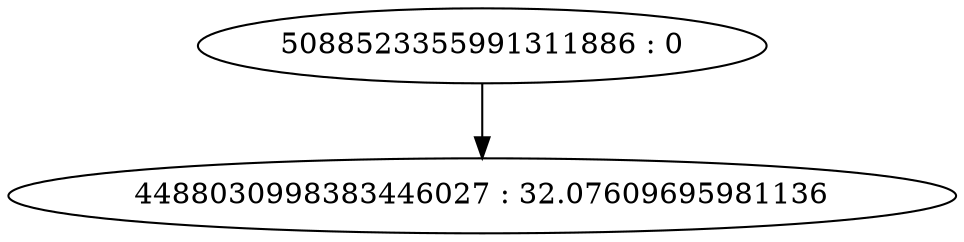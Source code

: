 digraph "plots/tree_6.dot" {
	0 [label="5088523355991311886 : 0"]
	1 [label="4488030998383446027 : 32.07609695981136"]
	0 -> 1
}
